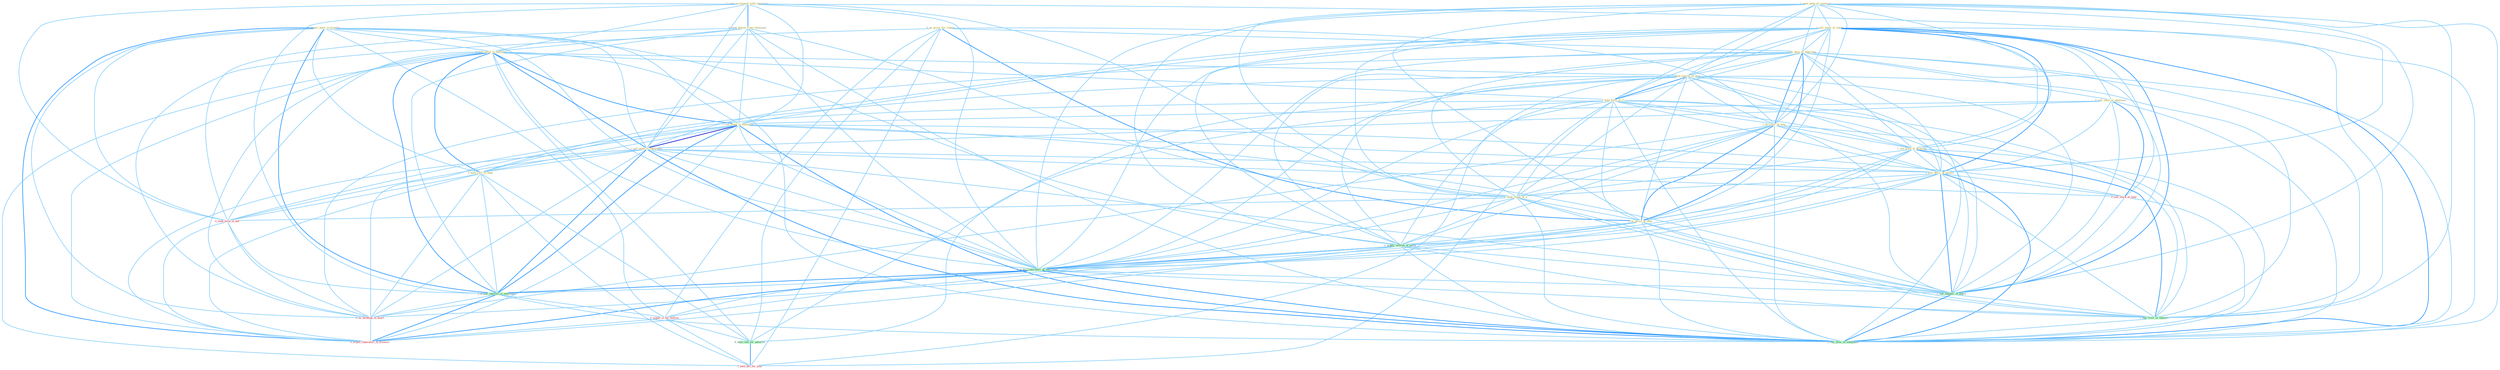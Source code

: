 Graph G{ 
    node
    [shape=polygon,style=filled,width=.5,height=.06,color="#BDFCC9",fixedsize=true,fontsize=4,
    fontcolor="#2f4f4f"];
    {node
    [color="#ffffe0", fontcolor="#8b7d6b"] "1_seen_peak_of_construct " "1_sell_some_of_check " "1_seek_accommod_with_entitynam " "0_seek_billion_from_entitynam " "0_us_proce_for_reduct " "1_us_base_of_othernum " "1_acquir_posit_in_franchis " "0_hold_meet_in_entitynam " "1_hold_equival_of_hear " "0_sell_steel_at_othernum " "1_hold_form_of_it " "1_sell_stake_in_entitynam " "1_us_color_of_flag " "1_sell_plant_in_entitynam " "1_see_flock_of_program " "1_sell_decis_of_govern " "1_seek_repay_of_a " "1_us_proce_of_offer " "0_hold_ralli_in_hope "}
{node [color="#fff0f5", fontcolor="#b22222"] "0_seek_term_in_bid " "0_us_techniqu_in_heart " "0_acquir_it_for_million " "0_acquir_laboratori_in_transact " "0_sell_stock_at_time " "1_hold_bill_for_year "}
edge [color="#B0E2FF"];

	"1_seen_peak_of_construct " -- "1_sell_some_of_check " [w="1", color="#87cefa" ];
	"1_seen_peak_of_construct " -- "1_us_base_of_othernum " [w="1", color="#87cefa" ];
	"1_seen_peak_of_construct " -- "1_hold_equival_of_hear " [w="1", color="#87cefa" ];
	"1_seen_peak_of_construct " -- "1_hold_form_of_it " [w="1", color="#87cefa" ];
	"1_seen_peak_of_construct " -- "1_us_color_of_flag " [w="1", color="#87cefa" ];
	"1_seen_peak_of_construct " -- "1_see_flock_of_program " [w="1", color="#87cefa" ];
	"1_seen_peak_of_construct " -- "1_sell_decis_of_govern " [w="1", color="#87cefa" ];
	"1_seen_peak_of_construct " -- "1_seek_repay_of_a " [w="1", color="#87cefa" ];
	"1_seen_peak_of_construct " -- "1_us_proce_of_offer " [w="1", color="#87cefa" ];
	"1_seen_peak_of_construct " -- "1_acquir_million_of_asset " [w="1", color="#87cefa" ];
	"1_seen_peak_of_construct " -- "1_acquir_laboratori_of_entitynam " [w="1", color="#87cefa" ];
	"1_seen_peak_of_construct " -- "1_sell_number_of_share " [w="1", color="#87cefa" ];
	"1_seen_peak_of_construct " -- "1_see_reviv_of_interest " [w="1", color="#87cefa" ];
	"1_seen_peak_of_construct " -- "1_sell_divis_of_entitynam " [w="1", color="#87cefa" ];
	"1_sell_some_of_check " -- "1_us_base_of_othernum " [w="1", color="#87cefa" ];
	"1_sell_some_of_check " -- "1_hold_equival_of_hear " [w="1", color="#87cefa" ];
	"1_sell_some_of_check " -- "0_sell_steel_at_othernum " [w="1", color="#87cefa" ];
	"1_sell_some_of_check " -- "1_hold_form_of_it " [w="1", color="#87cefa" ];
	"1_sell_some_of_check " -- "1_sell_stake_in_entitynam " [w="1", color="#87cefa" ];
	"1_sell_some_of_check " -- "1_us_color_of_flag " [w="1", color="#87cefa" ];
	"1_sell_some_of_check " -- "1_sell_plant_in_entitynam " [w="1", color="#87cefa" ];
	"1_sell_some_of_check " -- "1_see_flock_of_program " [w="1", color="#87cefa" ];
	"1_sell_some_of_check " -- "1_sell_decis_of_govern " [w="2", color="#1e90ff" , len=0.8];
	"1_sell_some_of_check " -- "1_seek_repay_of_a " [w="1", color="#87cefa" ];
	"1_sell_some_of_check " -- "1_us_proce_of_offer " [w="1", color="#87cefa" ];
	"1_sell_some_of_check " -- "1_acquir_million_of_asset " [w="1", color="#87cefa" ];
	"1_sell_some_of_check " -- "1_acquir_laboratori_of_entitynam " [w="1", color="#87cefa" ];
	"1_sell_some_of_check " -- "0_sell_stock_at_time " [w="1", color="#87cefa" ];
	"1_sell_some_of_check " -- "1_sell_number_of_share " [w="2", color="#1e90ff" , len=0.8];
	"1_sell_some_of_check " -- "1_see_reviv_of_interest " [w="1", color="#87cefa" ];
	"1_sell_some_of_check " -- "1_sell_divis_of_entitynam " [w="2", color="#1e90ff" , len=0.8];
	"1_seek_accommod_with_entitynam " -- "0_seek_billion_from_entitynam " [w="2", color="#1e90ff" , len=0.8];
	"1_seek_accommod_with_entitynam " -- "0_hold_meet_in_entitynam " [w="1", color="#87cefa" ];
	"1_seek_accommod_with_entitynam " -- "1_sell_stake_in_entitynam " [w="1", color="#87cefa" ];
	"1_seek_accommod_with_entitynam " -- "1_sell_plant_in_entitynam " [w="1", color="#87cefa" ];
	"1_seek_accommod_with_entitynam " -- "1_seek_repay_of_a " [w="1", color="#87cefa" ];
	"1_seek_accommod_with_entitynam " -- "1_acquir_laboratori_of_entitynam " [w="1", color="#87cefa" ];
	"1_seek_accommod_with_entitynam " -- "0_seek_term_in_bid " [w="1", color="#87cefa" ];
	"1_seek_accommod_with_entitynam " -- "1_acquir_interest_in_entitynam " [w="1", color="#87cefa" ];
	"1_seek_accommod_with_entitynam " -- "1_sell_divis_of_entitynam " [w="1", color="#87cefa" ];
	"0_seek_billion_from_entitynam " -- "0_hold_meet_in_entitynam " [w="1", color="#87cefa" ];
	"0_seek_billion_from_entitynam " -- "1_sell_stake_in_entitynam " [w="1", color="#87cefa" ];
	"0_seek_billion_from_entitynam " -- "1_sell_plant_in_entitynam " [w="1", color="#87cefa" ];
	"0_seek_billion_from_entitynam " -- "1_seek_repay_of_a " [w="1", color="#87cefa" ];
	"0_seek_billion_from_entitynam " -- "1_acquir_laboratori_of_entitynam " [w="1", color="#87cefa" ];
	"0_seek_billion_from_entitynam " -- "0_seek_term_in_bid " [w="1", color="#87cefa" ];
	"0_seek_billion_from_entitynam " -- "1_acquir_interest_in_entitynam " [w="1", color="#87cefa" ];
	"0_seek_billion_from_entitynam " -- "1_sell_divis_of_entitynam " [w="1", color="#87cefa" ];
	"0_us_proce_for_reduct " -- "1_us_base_of_othernum " [w="1", color="#87cefa" ];
	"0_us_proce_for_reduct " -- "1_us_color_of_flag " [w="1", color="#87cefa" ];
	"0_us_proce_for_reduct " -- "1_us_proce_of_offer " [w="2", color="#1e90ff" , len=0.8];
	"0_us_proce_for_reduct " -- "0_us_techniqu_in_heart " [w="1", color="#87cefa" ];
	"0_us_proce_for_reduct " -- "0_acquir_it_for_million " [w="1", color="#87cefa" ];
	"0_us_proce_for_reduct " -- "0_hold_rate_for_advertis " [w="1", color="#87cefa" ];
	"0_us_proce_for_reduct " -- "1_hold_bill_for_year " [w="1", color="#87cefa" ];
	"1_us_base_of_othernum " -- "1_hold_equival_of_hear " [w="1", color="#87cefa" ];
	"1_us_base_of_othernum " -- "0_sell_steel_at_othernum " [w="1", color="#87cefa" ];
	"1_us_base_of_othernum " -- "1_hold_form_of_it " [w="1", color="#87cefa" ];
	"1_us_base_of_othernum " -- "1_us_color_of_flag " [w="2", color="#1e90ff" , len=0.8];
	"1_us_base_of_othernum " -- "1_see_flock_of_program " [w="1", color="#87cefa" ];
	"1_us_base_of_othernum " -- "1_sell_decis_of_govern " [w="1", color="#87cefa" ];
	"1_us_base_of_othernum " -- "1_seek_repay_of_a " [w="1", color="#87cefa" ];
	"1_us_base_of_othernum " -- "1_us_proce_of_offer " [w="2", color="#1e90ff" , len=0.8];
	"1_us_base_of_othernum " -- "1_acquir_million_of_asset " [w="1", color="#87cefa" ];
	"1_us_base_of_othernum " -- "1_acquir_laboratori_of_entitynam " [w="1", color="#87cefa" ];
	"1_us_base_of_othernum " -- "0_us_techniqu_in_heart " [w="1", color="#87cefa" ];
	"1_us_base_of_othernum " -- "1_sell_number_of_share " [w="1", color="#87cefa" ];
	"1_us_base_of_othernum " -- "1_see_reviv_of_interest " [w="1", color="#87cefa" ];
	"1_us_base_of_othernum " -- "1_sell_divis_of_entitynam " [w="1", color="#87cefa" ];
	"1_acquir_posit_in_franchis " -- "0_hold_meet_in_entitynam " [w="1", color="#87cefa" ];
	"1_acquir_posit_in_franchis " -- "1_sell_stake_in_entitynam " [w="1", color="#87cefa" ];
	"1_acquir_posit_in_franchis " -- "1_sell_plant_in_entitynam " [w="1", color="#87cefa" ];
	"1_acquir_posit_in_franchis " -- "0_hold_ralli_in_hope " [w="1", color="#87cefa" ];
	"1_acquir_posit_in_franchis " -- "1_acquir_million_of_asset " [w="1", color="#87cefa" ];
	"1_acquir_posit_in_franchis " -- "1_acquir_laboratori_of_entitynam " [w="1", color="#87cefa" ];
	"1_acquir_posit_in_franchis " -- "0_seek_term_in_bid " [w="1", color="#87cefa" ];
	"1_acquir_posit_in_franchis " -- "1_acquir_interest_in_entitynam " [w="2", color="#1e90ff" , len=0.8];
	"1_acquir_posit_in_franchis " -- "0_us_techniqu_in_heart " [w="1", color="#87cefa" ];
	"1_acquir_posit_in_franchis " -- "0_acquir_it_for_million " [w="1", color="#87cefa" ];
	"1_acquir_posit_in_franchis " -- "0_acquir_laboratori_in_transact " [w="2", color="#1e90ff" , len=0.8];
	"0_hold_meet_in_entitynam " -- "1_hold_equival_of_hear " [w="1", color="#87cefa" ];
	"0_hold_meet_in_entitynam " -- "1_hold_form_of_it " [w="1", color="#87cefa" ];
	"0_hold_meet_in_entitynam " -- "1_sell_stake_in_entitynam " [w="2", color="#1e90ff" , len=0.8];
	"0_hold_meet_in_entitynam " -- "1_sell_plant_in_entitynam " [w="2", color="#1e90ff" , len=0.8];
	"0_hold_meet_in_entitynam " -- "0_hold_ralli_in_hope " [w="2", color="#1e90ff" , len=0.8];
	"0_hold_meet_in_entitynam " -- "1_acquir_laboratori_of_entitynam " [w="1", color="#87cefa" ];
	"0_hold_meet_in_entitynam " -- "0_seek_term_in_bid " [w="1", color="#87cefa" ];
	"0_hold_meet_in_entitynam " -- "1_acquir_interest_in_entitynam " [w="2", color="#1e90ff" , len=0.8];
	"0_hold_meet_in_entitynam " -- "0_us_techniqu_in_heart " [w="1", color="#87cefa" ];
	"0_hold_meet_in_entitynam " -- "0_hold_rate_for_advertis " [w="1", color="#87cefa" ];
	"0_hold_meet_in_entitynam " -- "0_acquir_laboratori_in_transact " [w="1", color="#87cefa" ];
	"0_hold_meet_in_entitynam " -- "1_hold_bill_for_year " [w="1", color="#87cefa" ];
	"0_hold_meet_in_entitynam " -- "1_sell_divis_of_entitynam " [w="1", color="#87cefa" ];
	"1_hold_equival_of_hear " -- "1_hold_form_of_it " [w="2", color="#1e90ff" , len=0.8];
	"1_hold_equival_of_hear " -- "1_us_color_of_flag " [w="1", color="#87cefa" ];
	"1_hold_equival_of_hear " -- "1_see_flock_of_program " [w="1", color="#87cefa" ];
	"1_hold_equival_of_hear " -- "1_sell_decis_of_govern " [w="1", color="#87cefa" ];
	"1_hold_equival_of_hear " -- "1_seek_repay_of_a " [w="1", color="#87cefa" ];
	"1_hold_equival_of_hear " -- "1_us_proce_of_offer " [w="1", color="#87cefa" ];
	"1_hold_equival_of_hear " -- "0_hold_ralli_in_hope " [w="1", color="#87cefa" ];
	"1_hold_equival_of_hear " -- "1_acquir_million_of_asset " [w="1", color="#87cefa" ];
	"1_hold_equival_of_hear " -- "1_acquir_laboratori_of_entitynam " [w="1", color="#87cefa" ];
	"1_hold_equival_of_hear " -- "0_hold_rate_for_advertis " [w="1", color="#87cefa" ];
	"1_hold_equival_of_hear " -- "1_sell_number_of_share " [w="1", color="#87cefa" ];
	"1_hold_equival_of_hear " -- "1_see_reviv_of_interest " [w="1", color="#87cefa" ];
	"1_hold_equival_of_hear " -- "1_hold_bill_for_year " [w="1", color="#87cefa" ];
	"1_hold_equival_of_hear " -- "1_sell_divis_of_entitynam " [w="1", color="#87cefa" ];
	"0_sell_steel_at_othernum " -- "1_sell_stake_in_entitynam " [w="1", color="#87cefa" ];
	"0_sell_steel_at_othernum " -- "1_sell_plant_in_entitynam " [w="1", color="#87cefa" ];
	"0_sell_steel_at_othernum " -- "1_sell_decis_of_govern " [w="1", color="#87cefa" ];
	"0_sell_steel_at_othernum " -- "0_sell_stock_at_time " [w="2", color="#1e90ff" , len=0.8];
	"0_sell_steel_at_othernum " -- "1_sell_number_of_share " [w="1", color="#87cefa" ];
	"0_sell_steel_at_othernum " -- "1_sell_divis_of_entitynam " [w="1", color="#87cefa" ];
	"1_hold_form_of_it " -- "1_us_color_of_flag " [w="1", color="#87cefa" ];
	"1_hold_form_of_it " -- "1_see_flock_of_program " [w="1", color="#87cefa" ];
	"1_hold_form_of_it " -- "1_sell_decis_of_govern " [w="1", color="#87cefa" ];
	"1_hold_form_of_it " -- "1_seek_repay_of_a " [w="1", color="#87cefa" ];
	"1_hold_form_of_it " -- "1_us_proce_of_offer " [w="1", color="#87cefa" ];
	"1_hold_form_of_it " -- "0_hold_ralli_in_hope " [w="1", color="#87cefa" ];
	"1_hold_form_of_it " -- "1_acquir_million_of_asset " [w="1", color="#87cefa" ];
	"1_hold_form_of_it " -- "1_acquir_laboratori_of_entitynam " [w="1", color="#87cefa" ];
	"1_hold_form_of_it " -- "0_hold_rate_for_advertis " [w="1", color="#87cefa" ];
	"1_hold_form_of_it " -- "1_sell_number_of_share " [w="1", color="#87cefa" ];
	"1_hold_form_of_it " -- "1_see_reviv_of_interest " [w="1", color="#87cefa" ];
	"1_hold_form_of_it " -- "1_hold_bill_for_year " [w="1", color="#87cefa" ];
	"1_hold_form_of_it " -- "1_sell_divis_of_entitynam " [w="1", color="#87cefa" ];
	"1_sell_stake_in_entitynam " -- "1_sell_plant_in_entitynam " [w="3", color="#0000cd" , len=0.6];
	"1_sell_stake_in_entitynam " -- "1_sell_decis_of_govern " [w="1", color="#87cefa" ];
	"1_sell_stake_in_entitynam " -- "0_hold_ralli_in_hope " [w="1", color="#87cefa" ];
	"1_sell_stake_in_entitynam " -- "1_acquir_laboratori_of_entitynam " [w="1", color="#87cefa" ];
	"1_sell_stake_in_entitynam " -- "0_seek_term_in_bid " [w="1", color="#87cefa" ];
	"1_sell_stake_in_entitynam " -- "1_acquir_interest_in_entitynam " [w="2", color="#1e90ff" , len=0.8];
	"1_sell_stake_in_entitynam " -- "0_us_techniqu_in_heart " [w="1", color="#87cefa" ];
	"1_sell_stake_in_entitynam " -- "0_acquir_laboratori_in_transact " [w="1", color="#87cefa" ];
	"1_sell_stake_in_entitynam " -- "0_sell_stock_at_time " [w="1", color="#87cefa" ];
	"1_sell_stake_in_entitynam " -- "1_sell_number_of_share " [w="1", color="#87cefa" ];
	"1_sell_stake_in_entitynam " -- "1_sell_divis_of_entitynam " [w="2", color="#1e90ff" , len=0.8];
	"1_us_color_of_flag " -- "1_see_flock_of_program " [w="1", color="#87cefa" ];
	"1_us_color_of_flag " -- "1_sell_decis_of_govern " [w="1", color="#87cefa" ];
	"1_us_color_of_flag " -- "1_seek_repay_of_a " [w="1", color="#87cefa" ];
	"1_us_color_of_flag " -- "1_us_proce_of_offer " [w="2", color="#1e90ff" , len=0.8];
	"1_us_color_of_flag " -- "1_acquir_million_of_asset " [w="1", color="#87cefa" ];
	"1_us_color_of_flag " -- "1_acquir_laboratori_of_entitynam " [w="1", color="#87cefa" ];
	"1_us_color_of_flag " -- "0_us_techniqu_in_heart " [w="1", color="#87cefa" ];
	"1_us_color_of_flag " -- "1_sell_number_of_share " [w="1", color="#87cefa" ];
	"1_us_color_of_flag " -- "1_see_reviv_of_interest " [w="1", color="#87cefa" ];
	"1_us_color_of_flag " -- "1_sell_divis_of_entitynam " [w="1", color="#87cefa" ];
	"1_sell_plant_in_entitynam " -- "1_sell_decis_of_govern " [w="1", color="#87cefa" ];
	"1_sell_plant_in_entitynam " -- "0_hold_ralli_in_hope " [w="1", color="#87cefa" ];
	"1_sell_plant_in_entitynam " -- "1_acquir_laboratori_of_entitynam " [w="1", color="#87cefa" ];
	"1_sell_plant_in_entitynam " -- "0_seek_term_in_bid " [w="1", color="#87cefa" ];
	"1_sell_plant_in_entitynam " -- "1_acquir_interest_in_entitynam " [w="2", color="#1e90ff" , len=0.8];
	"1_sell_plant_in_entitynam " -- "0_us_techniqu_in_heart " [w="1", color="#87cefa" ];
	"1_sell_plant_in_entitynam " -- "0_acquir_laboratori_in_transact " [w="1", color="#87cefa" ];
	"1_sell_plant_in_entitynam " -- "0_sell_stock_at_time " [w="1", color="#87cefa" ];
	"1_sell_plant_in_entitynam " -- "1_sell_number_of_share " [w="1", color="#87cefa" ];
	"1_sell_plant_in_entitynam " -- "1_sell_divis_of_entitynam " [w="2", color="#1e90ff" , len=0.8];
	"1_see_flock_of_program " -- "1_sell_decis_of_govern " [w="1", color="#87cefa" ];
	"1_see_flock_of_program " -- "1_seek_repay_of_a " [w="1", color="#87cefa" ];
	"1_see_flock_of_program " -- "1_us_proce_of_offer " [w="1", color="#87cefa" ];
	"1_see_flock_of_program " -- "1_acquir_million_of_asset " [w="1", color="#87cefa" ];
	"1_see_flock_of_program " -- "1_acquir_laboratori_of_entitynam " [w="1", color="#87cefa" ];
	"1_see_flock_of_program " -- "1_sell_number_of_share " [w="1", color="#87cefa" ];
	"1_see_flock_of_program " -- "1_see_reviv_of_interest " [w="2", color="#1e90ff" , len=0.8];
	"1_see_flock_of_program " -- "1_sell_divis_of_entitynam " [w="1", color="#87cefa" ];
	"1_sell_decis_of_govern " -- "1_seek_repay_of_a " [w="1", color="#87cefa" ];
	"1_sell_decis_of_govern " -- "1_us_proce_of_offer " [w="1", color="#87cefa" ];
	"1_sell_decis_of_govern " -- "1_acquir_million_of_asset " [w="1", color="#87cefa" ];
	"1_sell_decis_of_govern " -- "1_acquir_laboratori_of_entitynam " [w="1", color="#87cefa" ];
	"1_sell_decis_of_govern " -- "0_sell_stock_at_time " [w="1", color="#87cefa" ];
	"1_sell_decis_of_govern " -- "1_sell_number_of_share " [w="2", color="#1e90ff" , len=0.8];
	"1_sell_decis_of_govern " -- "1_see_reviv_of_interest " [w="1", color="#87cefa" ];
	"1_sell_decis_of_govern " -- "1_sell_divis_of_entitynam " [w="2", color="#1e90ff" , len=0.8];
	"1_seek_repay_of_a " -- "1_us_proce_of_offer " [w="1", color="#87cefa" ];
	"1_seek_repay_of_a " -- "1_acquir_million_of_asset " [w="1", color="#87cefa" ];
	"1_seek_repay_of_a " -- "1_acquir_laboratori_of_entitynam " [w="1", color="#87cefa" ];
	"1_seek_repay_of_a " -- "0_seek_term_in_bid " [w="1", color="#87cefa" ];
	"1_seek_repay_of_a " -- "1_sell_number_of_share " [w="1", color="#87cefa" ];
	"1_seek_repay_of_a " -- "1_see_reviv_of_interest " [w="1", color="#87cefa" ];
	"1_seek_repay_of_a " -- "1_sell_divis_of_entitynam " [w="1", color="#87cefa" ];
	"1_us_proce_of_offer " -- "1_acquir_million_of_asset " [w="1", color="#87cefa" ];
	"1_us_proce_of_offer " -- "1_acquir_laboratori_of_entitynam " [w="1", color="#87cefa" ];
	"1_us_proce_of_offer " -- "0_us_techniqu_in_heart " [w="1", color="#87cefa" ];
	"1_us_proce_of_offer " -- "1_sell_number_of_share " [w="1", color="#87cefa" ];
	"1_us_proce_of_offer " -- "1_see_reviv_of_interest " [w="1", color="#87cefa" ];
	"1_us_proce_of_offer " -- "1_sell_divis_of_entitynam " [w="1", color="#87cefa" ];
	"0_hold_ralli_in_hope " -- "0_seek_term_in_bid " [w="1", color="#87cefa" ];
	"0_hold_ralli_in_hope " -- "1_acquir_interest_in_entitynam " [w="1", color="#87cefa" ];
	"0_hold_ralli_in_hope " -- "0_us_techniqu_in_heart " [w="1", color="#87cefa" ];
	"0_hold_ralli_in_hope " -- "0_hold_rate_for_advertis " [w="1", color="#87cefa" ];
	"0_hold_ralli_in_hope " -- "0_acquir_laboratori_in_transact " [w="1", color="#87cefa" ];
	"0_hold_ralli_in_hope " -- "1_hold_bill_for_year " [w="1", color="#87cefa" ];
	"1_acquir_million_of_asset " -- "1_acquir_laboratori_of_entitynam " [w="2", color="#1e90ff" , len=0.8];
	"1_acquir_million_of_asset " -- "1_acquir_interest_in_entitynam " [w="1", color="#87cefa" ];
	"1_acquir_million_of_asset " -- "0_acquir_it_for_million " [w="1", color="#87cefa" ];
	"1_acquir_million_of_asset " -- "0_acquir_laboratori_in_transact " [w="1", color="#87cefa" ];
	"1_acquir_million_of_asset " -- "1_sell_number_of_share " [w="1", color="#87cefa" ];
	"1_acquir_million_of_asset " -- "1_see_reviv_of_interest " [w="1", color="#87cefa" ];
	"1_acquir_million_of_asset " -- "1_sell_divis_of_entitynam " [w="1", color="#87cefa" ];
	"1_acquir_laboratori_of_entitynam " -- "1_acquir_interest_in_entitynam " [w="2", color="#1e90ff" , len=0.8];
	"1_acquir_laboratori_of_entitynam " -- "0_acquir_it_for_million " [w="1", color="#87cefa" ];
	"1_acquir_laboratori_of_entitynam " -- "0_acquir_laboratori_in_transact " [w="2", color="#1e90ff" , len=0.8];
	"1_acquir_laboratori_of_entitynam " -- "1_sell_number_of_share " [w="1", color="#87cefa" ];
	"1_acquir_laboratori_of_entitynam " -- "1_see_reviv_of_interest " [w="1", color="#87cefa" ];
	"1_acquir_laboratori_of_entitynam " -- "1_sell_divis_of_entitynam " [w="2", color="#1e90ff" , len=0.8];
	"0_seek_term_in_bid " -- "1_acquir_interest_in_entitynam " [w="1", color="#87cefa" ];
	"0_seek_term_in_bid " -- "0_us_techniqu_in_heart " [w="1", color="#87cefa" ];
	"0_seek_term_in_bid " -- "0_acquir_laboratori_in_transact " [w="1", color="#87cefa" ];
	"1_acquir_interest_in_entitynam " -- "0_us_techniqu_in_heart " [w="1", color="#87cefa" ];
	"1_acquir_interest_in_entitynam " -- "0_acquir_it_for_million " [w="1", color="#87cefa" ];
	"1_acquir_interest_in_entitynam " -- "0_acquir_laboratori_in_transact " [w="2", color="#1e90ff" , len=0.8];
	"1_acquir_interest_in_entitynam " -- "1_sell_divis_of_entitynam " [w="1", color="#87cefa" ];
	"0_us_techniqu_in_heart " -- "0_acquir_laboratori_in_transact " [w="1", color="#87cefa" ];
	"0_acquir_it_for_million " -- "0_hold_rate_for_advertis " [w="1", color="#87cefa" ];
	"0_acquir_it_for_million " -- "0_acquir_laboratori_in_transact " [w="1", color="#87cefa" ];
	"0_acquir_it_for_million " -- "1_hold_bill_for_year " [w="1", color="#87cefa" ];
	"0_hold_rate_for_advertis " -- "1_hold_bill_for_year " [w="2", color="#1e90ff" , len=0.8];
	"0_sell_stock_at_time " -- "1_sell_number_of_share " [w="1", color="#87cefa" ];
	"0_sell_stock_at_time " -- "1_sell_divis_of_entitynam " [w="1", color="#87cefa" ];
	"1_sell_number_of_share " -- "1_see_reviv_of_interest " [w="1", color="#87cefa" ];
	"1_sell_number_of_share " -- "1_sell_divis_of_entitynam " [w="2", color="#1e90ff" , len=0.8];
	"1_see_reviv_of_interest " -- "1_sell_divis_of_entitynam " [w="1", color="#87cefa" ];
}